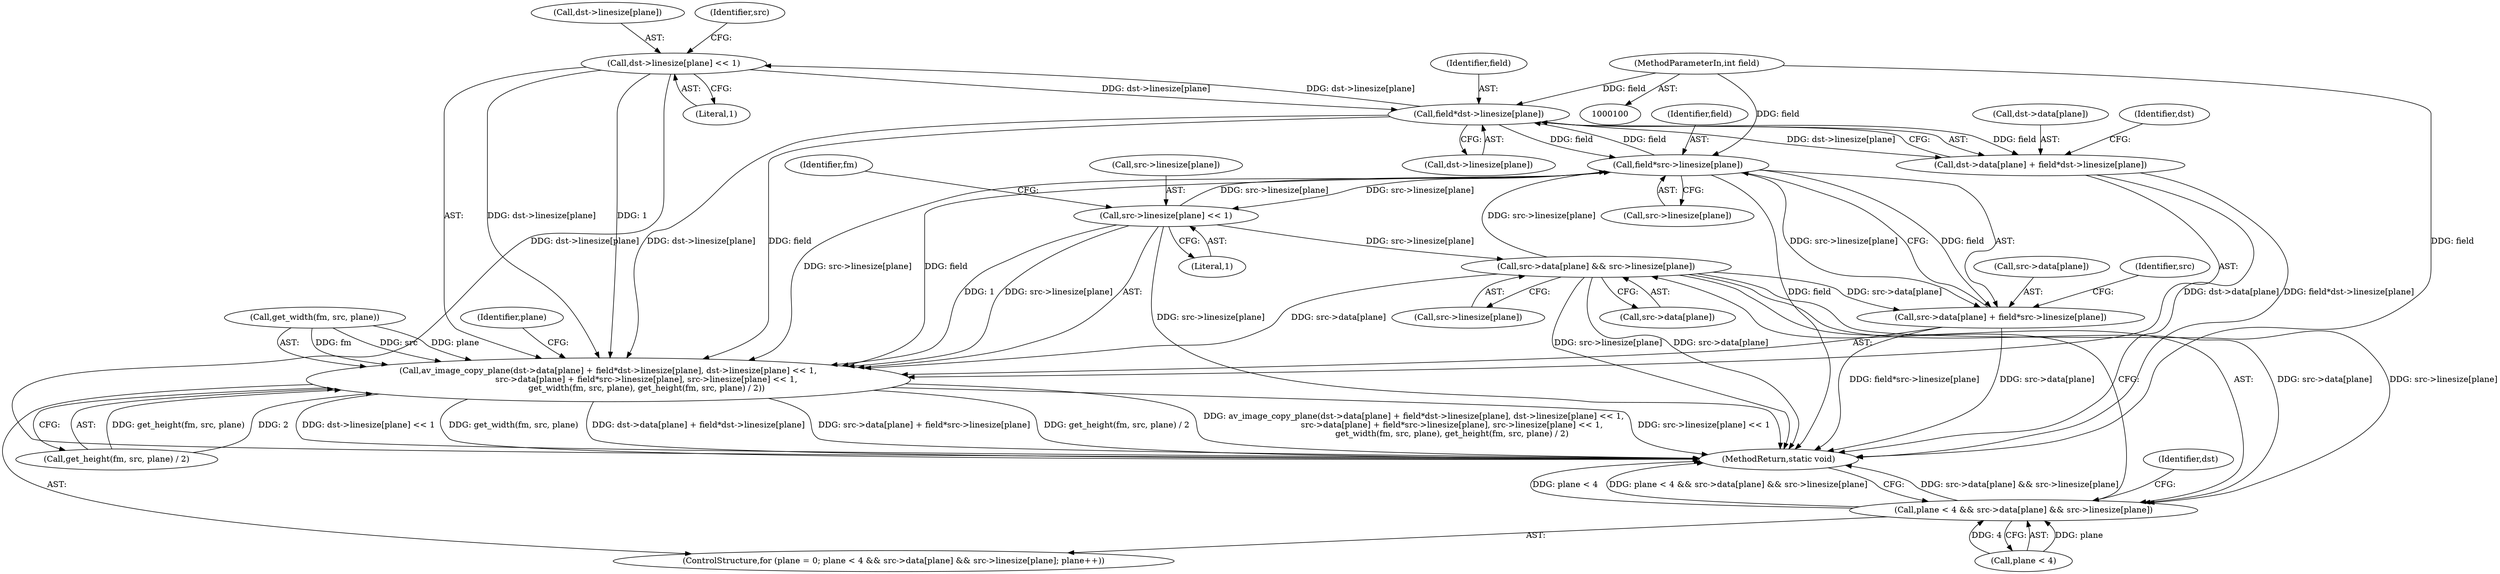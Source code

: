 digraph "0_FFmpeg_e43a0a232dbf6d3c161823c2e07c52e76227a1bc_1@array" {
"1000142" [label="(Call,dst->linesize[plane] << 1)"];
"1000135" [label="(Call,field*dst->linesize[plane])"];
"1000155" [label="(Call,field*src->linesize[plane])"];
"1000104" [label="(MethodParameterIn,int field)"];
"1000115" [label="(Call,src->data[plane] && src->linesize[plane])"];
"1000162" [label="(Call,src->linesize[plane] << 1)"];
"1000142" [label="(Call,dst->linesize[plane] << 1)"];
"1000128" [label="(Call,av_image_copy_plane(dst->data[plane] + field*dst->linesize[plane], dst->linesize[plane] << 1,\n                             src->data[plane] + field*src->linesize[plane], src->linesize[plane] << 1,\n                             get_width(fm, src, plane), get_height(fm, src, plane) / 2))"];
"1000129" [label="(Call,dst->data[plane] + field*dst->linesize[plane])"];
"1000149" [label="(Call,src->data[plane] + field*src->linesize[plane])"];
"1000111" [label="(Call,plane < 4 && src->data[plane] && src->linesize[plane])"];
"1000116" [label="(Call,src->data[plane])"];
"1000179" [label="(MethodReturn,static void)"];
"1000112" [label="(Call,plane < 4)"];
"1000163" [label="(Call,src->linesize[plane])"];
"1000107" [label="(ControlStructure,for (plane = 0; plane < 4 && src->data[plane] && src->linesize[plane]; plane++))"];
"1000129" [label="(Call,dst->data[plane] + field*dst->linesize[plane])"];
"1000127" [label="(Identifier,plane)"];
"1000149" [label="(Call,src->data[plane] + field*src->linesize[plane])"];
"1000142" [label="(Call,dst->linesize[plane] << 1)"];
"1000169" [label="(Call,get_width(fm, src, plane))"];
"1000156" [label="(Identifier,field)"];
"1000130" [label="(Call,dst->data[plane])"];
"1000150" [label="(Call,src->data[plane])"];
"1000162" [label="(Call,src->linesize[plane] << 1)"];
"1000135" [label="(Call,field*dst->linesize[plane])"];
"1000165" [label="(Identifier,src)"];
"1000143" [label="(Call,dst->linesize[plane])"];
"1000145" [label="(Identifier,dst)"];
"1000148" [label="(Literal,1)"];
"1000170" [label="(Identifier,fm)"];
"1000152" [label="(Identifier,src)"];
"1000173" [label="(Call,get_height(fm, src, plane) / 2)"];
"1000168" [label="(Literal,1)"];
"1000104" [label="(MethodParameterIn,int field)"];
"1000115" [label="(Call,src->data[plane] && src->linesize[plane])"];
"1000157" [label="(Call,src->linesize[plane])"];
"1000111" [label="(Call,plane < 4 && src->data[plane] && src->linesize[plane])"];
"1000121" [label="(Call,src->linesize[plane])"];
"1000132" [label="(Identifier,dst)"];
"1000137" [label="(Call,dst->linesize[plane])"];
"1000128" [label="(Call,av_image_copy_plane(dst->data[plane] + field*dst->linesize[plane], dst->linesize[plane] << 1,\n                             src->data[plane] + field*src->linesize[plane], src->linesize[plane] << 1,\n                             get_width(fm, src, plane), get_height(fm, src, plane) / 2))"];
"1000136" [label="(Identifier,field)"];
"1000155" [label="(Call,field*src->linesize[plane])"];
"1000142" -> "1000128"  [label="AST: "];
"1000142" -> "1000148"  [label="CFG: "];
"1000143" -> "1000142"  [label="AST: "];
"1000148" -> "1000142"  [label="AST: "];
"1000152" -> "1000142"  [label="CFG: "];
"1000142" -> "1000179"  [label="DDG: dst->linesize[plane]"];
"1000142" -> "1000135"  [label="DDG: dst->linesize[plane]"];
"1000142" -> "1000128"  [label="DDG: dst->linesize[plane]"];
"1000142" -> "1000128"  [label="DDG: 1"];
"1000135" -> "1000142"  [label="DDG: dst->linesize[plane]"];
"1000135" -> "1000129"  [label="AST: "];
"1000135" -> "1000137"  [label="CFG: "];
"1000136" -> "1000135"  [label="AST: "];
"1000137" -> "1000135"  [label="AST: "];
"1000129" -> "1000135"  [label="CFG: "];
"1000135" -> "1000128"  [label="DDG: field"];
"1000135" -> "1000128"  [label="DDG: dst->linesize[plane]"];
"1000135" -> "1000129"  [label="DDG: field"];
"1000135" -> "1000129"  [label="DDG: dst->linesize[plane]"];
"1000155" -> "1000135"  [label="DDG: field"];
"1000104" -> "1000135"  [label="DDG: field"];
"1000135" -> "1000155"  [label="DDG: field"];
"1000155" -> "1000149"  [label="AST: "];
"1000155" -> "1000157"  [label="CFG: "];
"1000156" -> "1000155"  [label="AST: "];
"1000157" -> "1000155"  [label="AST: "];
"1000149" -> "1000155"  [label="CFG: "];
"1000155" -> "1000179"  [label="DDG: field"];
"1000155" -> "1000128"  [label="DDG: field"];
"1000155" -> "1000128"  [label="DDG: src->linesize[plane]"];
"1000155" -> "1000149"  [label="DDG: field"];
"1000155" -> "1000149"  [label="DDG: src->linesize[plane]"];
"1000104" -> "1000155"  [label="DDG: field"];
"1000115" -> "1000155"  [label="DDG: src->linesize[plane]"];
"1000162" -> "1000155"  [label="DDG: src->linesize[plane]"];
"1000155" -> "1000162"  [label="DDG: src->linesize[plane]"];
"1000104" -> "1000100"  [label="AST: "];
"1000104" -> "1000179"  [label="DDG: field"];
"1000115" -> "1000111"  [label="AST: "];
"1000115" -> "1000116"  [label="CFG: "];
"1000115" -> "1000121"  [label="CFG: "];
"1000116" -> "1000115"  [label="AST: "];
"1000121" -> "1000115"  [label="AST: "];
"1000111" -> "1000115"  [label="CFG: "];
"1000115" -> "1000179"  [label="DDG: src->linesize[plane]"];
"1000115" -> "1000179"  [label="DDG: src->data[plane]"];
"1000115" -> "1000111"  [label="DDG: src->data[plane]"];
"1000115" -> "1000111"  [label="DDG: src->linesize[plane]"];
"1000162" -> "1000115"  [label="DDG: src->linesize[plane]"];
"1000115" -> "1000128"  [label="DDG: src->data[plane]"];
"1000115" -> "1000149"  [label="DDG: src->data[plane]"];
"1000162" -> "1000128"  [label="AST: "];
"1000162" -> "1000168"  [label="CFG: "];
"1000163" -> "1000162"  [label="AST: "];
"1000168" -> "1000162"  [label="AST: "];
"1000170" -> "1000162"  [label="CFG: "];
"1000162" -> "1000179"  [label="DDG: src->linesize[plane]"];
"1000162" -> "1000128"  [label="DDG: src->linesize[plane]"];
"1000162" -> "1000128"  [label="DDG: 1"];
"1000128" -> "1000107"  [label="AST: "];
"1000128" -> "1000173"  [label="CFG: "];
"1000129" -> "1000128"  [label="AST: "];
"1000149" -> "1000128"  [label="AST: "];
"1000169" -> "1000128"  [label="AST: "];
"1000173" -> "1000128"  [label="AST: "];
"1000127" -> "1000128"  [label="CFG: "];
"1000128" -> "1000179"  [label="DDG: dst->linesize[plane] << 1"];
"1000128" -> "1000179"  [label="DDG: get_width(fm, src, plane)"];
"1000128" -> "1000179"  [label="DDG: dst->data[plane] + field*dst->linesize[plane]"];
"1000128" -> "1000179"  [label="DDG: src->data[plane] + field*src->linesize[plane]"];
"1000128" -> "1000179"  [label="DDG: get_height(fm, src, plane) / 2"];
"1000128" -> "1000179"  [label="DDG: av_image_copy_plane(dst->data[plane] + field*dst->linesize[plane], dst->linesize[plane] << 1,\n                             src->data[plane] + field*src->linesize[plane], src->linesize[plane] << 1,\n                             get_width(fm, src, plane), get_height(fm, src, plane) / 2)"];
"1000128" -> "1000179"  [label="DDG: src->linesize[plane] << 1"];
"1000169" -> "1000128"  [label="DDG: fm"];
"1000169" -> "1000128"  [label="DDG: src"];
"1000169" -> "1000128"  [label="DDG: plane"];
"1000173" -> "1000128"  [label="DDG: get_height(fm, src, plane)"];
"1000173" -> "1000128"  [label="DDG: 2"];
"1000130" -> "1000129"  [label="AST: "];
"1000145" -> "1000129"  [label="CFG: "];
"1000129" -> "1000179"  [label="DDG: dst->data[plane]"];
"1000129" -> "1000179"  [label="DDG: field*dst->linesize[plane]"];
"1000150" -> "1000149"  [label="AST: "];
"1000165" -> "1000149"  [label="CFG: "];
"1000149" -> "1000179"  [label="DDG: src->data[plane]"];
"1000149" -> "1000179"  [label="DDG: field*src->linesize[plane]"];
"1000111" -> "1000107"  [label="AST: "];
"1000111" -> "1000112"  [label="CFG: "];
"1000112" -> "1000111"  [label="AST: "];
"1000132" -> "1000111"  [label="CFG: "];
"1000179" -> "1000111"  [label="CFG: "];
"1000111" -> "1000179"  [label="DDG: src->data[plane] && src->linesize[plane]"];
"1000111" -> "1000179"  [label="DDG: plane < 4"];
"1000111" -> "1000179"  [label="DDG: plane < 4 && src->data[plane] && src->linesize[plane]"];
"1000112" -> "1000111"  [label="DDG: plane"];
"1000112" -> "1000111"  [label="DDG: 4"];
}
